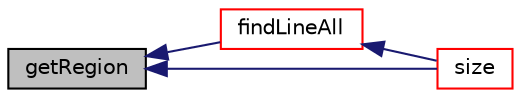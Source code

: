 digraph "getRegion"
{
  bgcolor="transparent";
  edge [fontname="Helvetica",fontsize="10",labelfontname="Helvetica",labelfontsize="10"];
  node [fontname="Helvetica",fontsize="10",shape=record];
  rankdir="LR";
  Node1 [label="getRegion",height=0.2,width=0.4,color="black", fillcolor="grey75", style="filled", fontcolor="black"];
  Node1 -> Node2 [dir="back",color="midnightblue",fontsize="10",style="solid",fontname="Helvetica"];
  Node2 [label="findLineAll",height=0.2,width=0.4,color="red",URL="$a02687.html#a22df1d4ae0772ff535fd44a86742d198",tooltip="Get all intersections in order from start to end. "];
  Node2 -> Node3 [dir="back",color="midnightblue",fontsize="10",style="solid",fontname="Helvetica"];
  Node3 [label="size",height=0.2,width=0.4,color="red",URL="$a02687.html#aefe0792b5b0175e6022a92a906fdf053",tooltip="Range of local indices that can be returned. "];
  Node1 -> Node3 [dir="back",color="midnightblue",fontsize="10",style="solid",fontname="Helvetica"];
}
